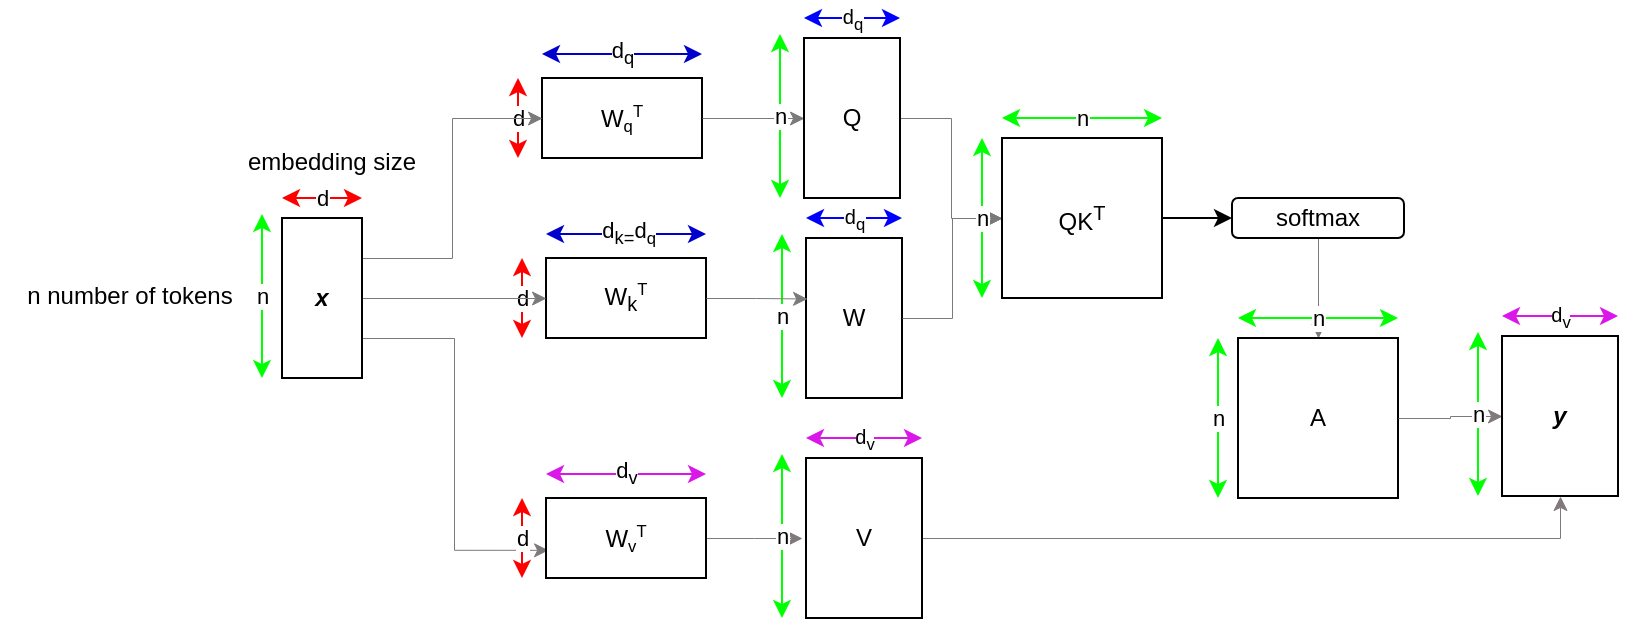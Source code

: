 <mxfile version="21.5.0" type="github">
  <diagram name="Page-1" id="GQbP6cccIJMyzw-mxkib">
    <mxGraphModel dx="934" dy="588" grid="1" gridSize="10" guides="1" tooltips="1" connect="1" arrows="1" fold="1" page="1" pageScale="1" pageWidth="850" pageHeight="1100" math="0" shadow="0">
      <root>
        <mxCell id="0" />
        <mxCell id="1" parent="0" />
        <mxCell id="4rOQTjdM369AcTlNEwz9-7" value="" style="group" vertex="1" connectable="0" parent="1">
          <mxGeometry x="278" y="118" width="92" height="52" as="geometry" />
        </mxCell>
        <mxCell id="4rOQTjdM369AcTlNEwz9-9" value="d&lt;sub&gt;q&lt;/sub&gt;" style="endArrow=classic;startArrow=classic;html=1;rounded=0;strokeColor=#0000CC;" edge="1" parent="4rOQTjdM369AcTlNEwz9-7">
          <mxGeometry width="50" height="50" relative="1" as="geometry">
            <mxPoint x="12" as="sourcePoint" />
            <mxPoint x="92" as="targetPoint" />
          </mxGeometry>
        </mxCell>
        <mxCell id="4rOQTjdM369AcTlNEwz9-10" value="d" style="endArrow=classic;startArrow=classic;html=1;rounded=0;strokeColor=#ff0000;" edge="1" parent="4rOQTjdM369AcTlNEwz9-7">
          <mxGeometry width="50" height="50" relative="1" as="geometry">
            <mxPoint y="52" as="sourcePoint" />
            <mxPoint y="12" as="targetPoint" />
          </mxGeometry>
        </mxCell>
        <mxCell id="4rOQTjdM369AcTlNEwz9-8" value="W&lt;span style=&quot;font-size: 10px;&quot;&gt;&lt;sub&gt;q&lt;/sub&gt;&lt;sup&gt;T&lt;/sup&gt;&lt;/span&gt;" style="whiteSpace=wrap;html=1;" vertex="1" parent="4rOQTjdM369AcTlNEwz9-7">
          <mxGeometry x="12" y="12" width="80" height="40" as="geometry" />
        </mxCell>
        <mxCell id="4rOQTjdM369AcTlNEwz9-18" value="" style="group" vertex="1" connectable="0" parent="1">
          <mxGeometry x="280" y="208" width="92" height="52" as="geometry" />
        </mxCell>
        <mxCell id="4rOQTjdM369AcTlNEwz9-2" value="d&lt;sub&gt;k=&lt;/sub&gt;d&lt;font size=&quot;1&quot;&gt;&lt;sub&gt;q&lt;/sub&gt;&lt;/font&gt;" style="endArrow=classic;startArrow=classic;html=1;rounded=0;strokeColor=#0000CC;align=right;" edge="1" parent="4rOQTjdM369AcTlNEwz9-18">
          <mxGeometry width="50" height="50" relative="1" as="geometry">
            <mxPoint x="12" as="sourcePoint" />
            <mxPoint x="92" as="targetPoint" />
            <Array as="points">
              <mxPoint x="80" />
              <mxPoint x="40" />
              <mxPoint x="70" />
            </Array>
          </mxGeometry>
        </mxCell>
        <mxCell id="4rOQTjdM369AcTlNEwz9-5" value="d" style="endArrow=classic;startArrow=classic;html=1;rounded=0;strokeColor=#ff0000;" edge="1" parent="4rOQTjdM369AcTlNEwz9-18">
          <mxGeometry width="50" height="50" relative="1" as="geometry">
            <mxPoint y="52" as="sourcePoint" />
            <mxPoint y="12" as="targetPoint" />
          </mxGeometry>
        </mxCell>
        <mxCell id="4rOQTjdM369AcTlNEwz9-1" value="W&lt;sub&gt;k&lt;/sub&gt;&lt;span style=&quot;font-size: 10px;&quot;&gt;&lt;sup&gt;T&lt;/sup&gt;&lt;/span&gt;" style="whiteSpace=wrap;html=1;" vertex="1" parent="4rOQTjdM369AcTlNEwz9-18">
          <mxGeometry x="12" y="12" width="80" height="40" as="geometry" />
        </mxCell>
        <mxCell id="4rOQTjdM369AcTlNEwz9-23" style="edgeStyle=orthogonalEdgeStyle;rounded=0;orthogonalLoop=1;jettySize=auto;html=1;exitX=1;exitY=0.25;exitDx=0;exitDy=0;entryX=0;entryY=0.5;entryDx=0;entryDy=0;strokeWidth=0.5;strokeColor=#7c7979;" edge="1" parent="1" source="4rOQTjdM369AcTlNEwz9-19" target="4rOQTjdM369AcTlNEwz9-8">
          <mxGeometry relative="1" as="geometry" />
        </mxCell>
        <mxCell id="4rOQTjdM369AcTlNEwz9-24" style="edgeStyle=orthogonalEdgeStyle;rounded=0;orthogonalLoop=1;jettySize=auto;html=1;exitX=1;exitY=0.5;exitDx=0;exitDy=0;entryX=0;entryY=0.5;entryDx=0;entryDy=0;strokeWidth=0.5;strokeColor=#7c7979;" edge="1" parent="1" source="4rOQTjdM369AcTlNEwz9-19" target="4rOQTjdM369AcTlNEwz9-1">
          <mxGeometry relative="1" as="geometry" />
        </mxCell>
        <mxCell id="4rOQTjdM369AcTlNEwz9-25" style="edgeStyle=orthogonalEdgeStyle;rounded=0;orthogonalLoop=1;jettySize=auto;html=1;exitX=1;exitY=0.75;exitDx=0;exitDy=0;entryX=0.013;entryY=0.648;entryDx=0;entryDy=0;strokeWidth=0.5;strokeColor=#7c7979;entryPerimeter=0;" edge="1" parent="1" source="4rOQTjdM369AcTlNEwz9-19" target="4rOQTjdM369AcTlNEwz9-12">
          <mxGeometry relative="1" as="geometry">
            <mxPoint x="210" y="230" as="sourcePoint" />
            <mxPoint x="300" y="160" as="targetPoint" />
          </mxGeometry>
        </mxCell>
        <mxCell id="4rOQTjdM369AcTlNEwz9-27" value="" style="group" vertex="1" connectable="0" parent="1">
          <mxGeometry x="150" y="190" width="50" height="90" as="geometry" />
        </mxCell>
        <mxCell id="4rOQTjdM369AcTlNEwz9-19" value="&lt;i&gt;&lt;b&gt;x&lt;/b&gt;&lt;/i&gt;" style="rounded=0;whiteSpace=wrap;html=1;" vertex="1" parent="4rOQTjdM369AcTlNEwz9-27">
          <mxGeometry x="10" y="10" width="40" height="80" as="geometry" />
        </mxCell>
        <mxCell id="4rOQTjdM369AcTlNEwz9-20" value="d" style="endArrow=classic;startArrow=classic;html=1;rounded=0;strokeColor=#ff0000;" edge="1" parent="4rOQTjdM369AcTlNEwz9-27">
          <mxGeometry width="50" height="50" relative="1" as="geometry">
            <mxPoint x="10" as="sourcePoint" />
            <mxPoint x="50" as="targetPoint" />
          </mxGeometry>
        </mxCell>
        <mxCell id="4rOQTjdM369AcTlNEwz9-21" value="n" style="endArrow=classic;startArrow=classic;html=1;rounded=0;strokeColor=#00ff00;" edge="1" parent="4rOQTjdM369AcTlNEwz9-27">
          <mxGeometry width="50" height="50" relative="1" as="geometry">
            <mxPoint y="90" as="sourcePoint" />
            <mxPoint y="8" as="targetPoint" />
          </mxGeometry>
        </mxCell>
        <mxCell id="4rOQTjdM369AcTlNEwz9-32" style="edgeStyle=orthogonalEdgeStyle;rounded=0;orthogonalLoop=1;jettySize=auto;html=1;exitX=1;exitY=0.5;exitDx=0;exitDy=0;entryX=0;entryY=0.5;entryDx=0;entryDy=0;strokeColor=#7c7979;strokeWidth=0.5;" edge="1" parent="1" source="4rOQTjdM369AcTlNEwz9-8" target="4rOQTjdM369AcTlNEwz9-29">
          <mxGeometry relative="1" as="geometry" />
        </mxCell>
        <mxCell id="4rOQTjdM369AcTlNEwz9-33" value="" style="group" vertex="1" connectable="0" parent="1">
          <mxGeometry x="410" y="200" width="60" height="90" as="geometry" />
        </mxCell>
        <mxCell id="4rOQTjdM369AcTlNEwz9-34" value="W" style="rounded=0;whiteSpace=wrap;html=1;" vertex="1" parent="4rOQTjdM369AcTlNEwz9-33">
          <mxGeometry x="12" y="10" width="48" height="80" as="geometry" />
        </mxCell>
        <mxCell id="4rOQTjdM369AcTlNEwz9-35" value="&lt;font size=&quot;1&quot;&gt;d&lt;sub&gt;q&lt;/sub&gt;&lt;/font&gt;" style="endArrow=classic;startArrow=classic;html=1;rounded=0;strokeColor=#0000ff;" edge="1" parent="4rOQTjdM369AcTlNEwz9-33">
          <mxGeometry width="50" height="50" relative="1" as="geometry">
            <mxPoint x="12" as="sourcePoint" />
            <mxPoint x="60" as="targetPoint" />
          </mxGeometry>
        </mxCell>
        <mxCell id="4rOQTjdM369AcTlNEwz9-36" value="n" style="endArrow=classic;startArrow=classic;html=1;rounded=0;strokeColor=#00ff00;" edge="1" parent="4rOQTjdM369AcTlNEwz9-33">
          <mxGeometry width="50" height="50" relative="1" as="geometry">
            <mxPoint y="90" as="sourcePoint" />
            <mxPoint y="8" as="targetPoint" />
          </mxGeometry>
        </mxCell>
        <mxCell id="4rOQTjdM369AcTlNEwz9-37" style="edgeStyle=orthogonalEdgeStyle;rounded=0;orthogonalLoop=1;jettySize=auto;html=1;strokeColor=#7c7979;strokeWidth=0.5;entryX=0.011;entryY=0.378;entryDx=0;entryDy=0;entryPerimeter=0;exitX=1;exitY=0.5;exitDx=0;exitDy=0;" edge="1" parent="1" source="4rOQTjdM369AcTlNEwz9-1" target="4rOQTjdM369AcTlNEwz9-34">
          <mxGeometry relative="1" as="geometry">
            <mxPoint x="370" y="240" as="sourcePoint" />
            <mxPoint x="420" y="240" as="targetPoint" />
          </mxGeometry>
        </mxCell>
        <mxCell id="4rOQTjdM369AcTlNEwz9-58" value="" style="edgeStyle=orthogonalEdgeStyle;rounded=0;orthogonalLoop=1;jettySize=auto;html=1;strokeWidth=0.5;strokeColor=#817979;" edge="1" parent="1" source="4rOQTjdM369AcTlNEwz9-42" target="4rOQTjdM369AcTlNEwz9-55">
          <mxGeometry relative="1" as="geometry" />
        </mxCell>
        <mxCell id="4rOQTjdM369AcTlNEwz9-42" value="softmax" style="rounded=1;whiteSpace=wrap;html=1;" vertex="1" parent="1">
          <mxGeometry x="635" y="190" width="86" height="20" as="geometry" />
        </mxCell>
        <mxCell id="4rOQTjdM369AcTlNEwz9-48" style="edgeStyle=orthogonalEdgeStyle;rounded=0;orthogonalLoop=1;jettySize=auto;html=1;exitX=1;exitY=0.5;exitDx=0;exitDy=0;strokeWidth=0.5;strokeColor=#7c7979;" edge="1" parent="1" source="4rOQTjdM369AcTlNEwz9-29" target="4rOQTjdM369AcTlNEwz9-43">
          <mxGeometry relative="1" as="geometry" />
        </mxCell>
        <mxCell id="4rOQTjdM369AcTlNEwz9-49" style="edgeStyle=orthogonalEdgeStyle;rounded=0;orthogonalLoop=1;jettySize=auto;html=1;exitX=1;exitY=0.5;exitDx=0;exitDy=0;strokeWidth=0.5;strokeColor=#7c7979;" edge="1" parent="1" source="4rOQTjdM369AcTlNEwz9-34" target="4rOQTjdM369AcTlNEwz9-43">
          <mxGeometry relative="1" as="geometry" />
        </mxCell>
        <mxCell id="4rOQTjdM369AcTlNEwz9-52" value="" style="endArrow=classic;html=1;rounded=0;exitX=1;exitY=0.5;exitDx=0;exitDy=0;entryX=0;entryY=0.5;entryDx=0;entryDy=0;" edge="1" parent="1" source="4rOQTjdM369AcTlNEwz9-43" target="4rOQTjdM369AcTlNEwz9-42">
          <mxGeometry width="50" height="50" relative="1" as="geometry">
            <mxPoint x="480" y="360" as="sourcePoint" />
            <mxPoint x="530" y="310" as="targetPoint" />
          </mxGeometry>
        </mxCell>
        <mxCell id="4rOQTjdM369AcTlNEwz9-54" value="" style="group" vertex="1" connectable="0" parent="1">
          <mxGeometry x="628" y="250" width="90" height="90" as="geometry" />
        </mxCell>
        <mxCell id="4rOQTjdM369AcTlNEwz9-55" value="A" style="whiteSpace=wrap;html=1;aspect=fixed;" vertex="1" parent="4rOQTjdM369AcTlNEwz9-54">
          <mxGeometry x="10" y="10" width="80" height="80" as="geometry" />
        </mxCell>
        <mxCell id="4rOQTjdM369AcTlNEwz9-56" value="n" style="endArrow=classic;startArrow=classic;html=1;rounded=0;strokeColor=#00ff00;" edge="1" parent="4rOQTjdM369AcTlNEwz9-54">
          <mxGeometry width="50" height="50" relative="1" as="geometry">
            <mxPoint x="10" as="sourcePoint" />
            <mxPoint x="90" as="targetPoint" />
          </mxGeometry>
        </mxCell>
        <mxCell id="4rOQTjdM369AcTlNEwz9-57" value="n" style="endArrow=classic;startArrow=classic;html=1;rounded=0;strokeColor=#00ff00;" edge="1" parent="4rOQTjdM369AcTlNEwz9-54">
          <mxGeometry width="50" height="50" relative="1" as="geometry">
            <mxPoint y="90" as="sourcePoint" />
            <mxPoint y="10" as="targetPoint" />
          </mxGeometry>
        </mxCell>
        <mxCell id="4rOQTjdM369AcTlNEwz9-60" value="" style="edgeStyle=orthogonalEdgeStyle;rounded=0;orthogonalLoop=1;jettySize=auto;html=1;strokeWidth=0.5;strokeColor=#817979;exitX=1;exitY=0.5;exitDx=0;exitDy=0;" edge="1" parent="1" source="4rOQTjdM369AcTlNEwz9-12">
          <mxGeometry relative="1" as="geometry">
            <mxPoint x="687" y="220" as="sourcePoint" />
            <mxPoint x="420" y="360" as="targetPoint" />
          </mxGeometry>
        </mxCell>
        <mxCell id="4rOQTjdM369AcTlNEwz9-66" value="" style="edgeStyle=orthogonalEdgeStyle;rounded=0;orthogonalLoop=1;jettySize=auto;html=1;strokeWidth=0.5;strokeColor=#817979;exitX=1;exitY=0.5;exitDx=0;exitDy=0;entryX=0;entryY=0.5;entryDx=0;entryDy=0;" edge="1" parent="1" source="4rOQTjdM369AcTlNEwz9-55" target="4rOQTjdM369AcTlNEwz9-63">
          <mxGeometry relative="1" as="geometry">
            <mxPoint x="383" y="370" as="sourcePoint" />
            <mxPoint x="431" y="370" as="targetPoint" />
          </mxGeometry>
        </mxCell>
        <mxCell id="4rOQTjdM369AcTlNEwz9-67" style="edgeStyle=orthogonalEdgeStyle;rounded=0;orthogonalLoop=1;jettySize=auto;html=1;exitX=1;exitY=0.5;exitDx=0;exitDy=0;entryX=0.5;entryY=1;entryDx=0;entryDy=0;strokeWidth=0.5;strokeColor=#817979;" edge="1" parent="1" source="4rOQTjdM369AcTlNEwz9-39" target="4rOQTjdM369AcTlNEwz9-63">
          <mxGeometry relative="1" as="geometry" />
        </mxCell>
        <mxCell id="4rOQTjdM369AcTlNEwz9-39" value="V" style="rounded=0;whiteSpace=wrap;html=1;" vertex="1" parent="1">
          <mxGeometry x="422" y="320" width="58" height="80" as="geometry" />
        </mxCell>
        <mxCell id="4rOQTjdM369AcTlNEwz9-40" value="&lt;font size=&quot;1&quot;&gt;d&lt;sub&gt;v&lt;/sub&gt;&lt;/font&gt;" style="endArrow=classic;startArrow=classic;html=1;rounded=0;strokeColor=#da17e8;" edge="1" parent="1">
          <mxGeometry width="50" height="50" relative="1" as="geometry">
            <mxPoint x="422" y="310" as="sourcePoint" />
            <mxPoint x="480" y="310" as="targetPoint" />
          </mxGeometry>
        </mxCell>
        <mxCell id="4rOQTjdM369AcTlNEwz9-41" value="n" style="endArrow=classic;startArrow=classic;html=1;rounded=0;strokeColor=#00ff00;" edge="1" parent="1">
          <mxGeometry width="50" height="50" relative="1" as="geometry">
            <mxPoint x="410" y="400" as="sourcePoint" />
            <mxPoint x="410" y="318" as="targetPoint" />
          </mxGeometry>
        </mxCell>
        <mxCell id="4rOQTjdM369AcTlNEwz9-28" value="" style="group" vertex="1" connectable="0" parent="1">
          <mxGeometry x="409" y="100" width="60" height="90" as="geometry" />
        </mxCell>
        <mxCell id="4rOQTjdM369AcTlNEwz9-30" value="&lt;font size=&quot;1&quot;&gt;d&lt;sub&gt;q&lt;/sub&gt;&lt;/font&gt;" style="endArrow=classic;startArrow=classic;html=1;rounded=0;strokeColor=#0000ff;" edge="1" parent="4rOQTjdM369AcTlNEwz9-28">
          <mxGeometry width="50" height="50" relative="1" as="geometry">
            <mxPoint x="12" as="sourcePoint" />
            <mxPoint x="60" as="targetPoint" />
          </mxGeometry>
        </mxCell>
        <mxCell id="4rOQTjdM369AcTlNEwz9-29" value="Q" style="rounded=0;whiteSpace=wrap;html=1;" vertex="1" parent="4rOQTjdM369AcTlNEwz9-28">
          <mxGeometry x="12" y="10" width="48" height="80" as="geometry" />
        </mxCell>
        <mxCell id="4rOQTjdM369AcTlNEwz9-31" value="n" style="endArrow=classic;startArrow=classic;html=1;rounded=0;strokeColor=#00ff00;" edge="1" parent="4rOQTjdM369AcTlNEwz9-28">
          <mxGeometry width="50" height="50" relative="1" as="geometry">
            <mxPoint y="90" as="sourcePoint" />
            <mxPoint y="8" as="targetPoint" />
          </mxGeometry>
        </mxCell>
        <mxCell id="4rOQTjdM369AcTlNEwz9-69" value="" style="group" vertex="1" connectable="0" parent="1">
          <mxGeometry x="510" y="150" width="90" height="90" as="geometry" />
        </mxCell>
        <mxCell id="4rOQTjdM369AcTlNEwz9-43" value="QK&lt;sup&gt;T&lt;/sup&gt;" style="whiteSpace=wrap;html=1;aspect=fixed;" vertex="1" parent="4rOQTjdM369AcTlNEwz9-69">
          <mxGeometry x="10" y="10" width="80" height="80" as="geometry" />
        </mxCell>
        <mxCell id="4rOQTjdM369AcTlNEwz9-44" value="n" style="endArrow=classic;startArrow=classic;html=1;rounded=0;strokeColor=#00ff00;" edge="1" parent="4rOQTjdM369AcTlNEwz9-69">
          <mxGeometry width="50" height="50" relative="1" as="geometry">
            <mxPoint x="10" as="sourcePoint" />
            <mxPoint x="90" as="targetPoint" />
          </mxGeometry>
        </mxCell>
        <mxCell id="4rOQTjdM369AcTlNEwz9-47" value="n" style="endArrow=classic;startArrow=classic;html=1;rounded=0;strokeColor=#00ff00;" edge="1" parent="4rOQTjdM369AcTlNEwz9-69">
          <mxGeometry width="50" height="50" relative="1" as="geometry">
            <mxPoint y="90" as="sourcePoint" />
            <mxPoint y="10" as="targetPoint" />
          </mxGeometry>
        </mxCell>
        <mxCell id="4rOQTjdM369AcTlNEwz9-13" value="d&lt;sub&gt;v&lt;/sub&gt;" style="endArrow=classic;startArrow=classic;html=1;rounded=0;strokeColor=#da17e8;" edge="1" parent="1">
          <mxGeometry width="50" height="50" relative="1" as="geometry">
            <mxPoint x="292" y="328" as="sourcePoint" />
            <mxPoint x="372" y="328" as="targetPoint" />
          </mxGeometry>
        </mxCell>
        <mxCell id="4rOQTjdM369AcTlNEwz9-14" value="d" style="endArrow=classic;startArrow=classic;html=1;rounded=0;strokeColor=#ff0000;" edge="1" parent="1">
          <mxGeometry width="50" height="50" relative="1" as="geometry">
            <mxPoint x="280" y="380" as="sourcePoint" />
            <mxPoint x="280" y="340" as="targetPoint" />
          </mxGeometry>
        </mxCell>
        <mxCell id="4rOQTjdM369AcTlNEwz9-12" value="W&lt;span style=&quot;font-size: 10px;&quot;&gt;&lt;sub&gt;v&lt;/sub&gt;&lt;sup&gt;T&lt;/sup&gt;&lt;/span&gt;" style="whiteSpace=wrap;html=1;" vertex="1" parent="1">
          <mxGeometry x="292" y="340" width="80" height="40" as="geometry" />
        </mxCell>
        <mxCell id="4rOQTjdM369AcTlNEwz9-70" value="" style="group" vertex="1" connectable="0" parent="1">
          <mxGeometry x="758" y="249" width="70" height="90" as="geometry" />
        </mxCell>
        <mxCell id="4rOQTjdM369AcTlNEwz9-64" value="&lt;font size=&quot;1&quot;&gt;d&lt;sub&gt;v&lt;/sub&gt;&lt;/font&gt;" style="endArrow=classic;startArrow=classic;html=1;rounded=0;strokeColor=#da17e8;" edge="1" parent="4rOQTjdM369AcTlNEwz9-70">
          <mxGeometry width="50" height="50" relative="1" as="geometry">
            <mxPoint x="12" as="sourcePoint" />
            <mxPoint x="70" as="targetPoint" />
            <Array as="points">
              <mxPoint x="33" />
            </Array>
          </mxGeometry>
        </mxCell>
        <mxCell id="4rOQTjdM369AcTlNEwz9-65" value="n" style="endArrow=classic;startArrow=classic;html=1;rounded=0;strokeColor=#00ff00;" edge="1" parent="4rOQTjdM369AcTlNEwz9-70">
          <mxGeometry width="50" height="50" relative="1" as="geometry">
            <mxPoint y="90" as="sourcePoint" />
            <mxPoint y="8" as="targetPoint" />
          </mxGeometry>
        </mxCell>
        <mxCell id="4rOQTjdM369AcTlNEwz9-63" value="&lt;b&gt;&lt;i&gt;y&lt;/i&gt;&lt;/b&gt;" style="rounded=0;whiteSpace=wrap;html=1;" vertex="1" parent="4rOQTjdM369AcTlNEwz9-70">
          <mxGeometry x="12" y="10" width="58" height="80" as="geometry" />
        </mxCell>
        <mxCell id="4rOQTjdM369AcTlNEwz9-71" value="&lt;font style=&quot;font-size: 12px;&quot;&gt;n number of tokens&lt;/font&gt;" style="text;strokeColor=none;align=center;fillColor=none;html=1;verticalAlign=middle;whiteSpace=wrap;rounded=0;" vertex="1" parent="1">
          <mxGeometry x="19" y="224" width="130" height="30" as="geometry" />
        </mxCell>
        <mxCell id="4rOQTjdM369AcTlNEwz9-72" value="&lt;font style=&quot;font-size: 12px;&quot;&gt;embedding size&lt;/font&gt;" style="text;strokeColor=none;align=center;fillColor=none;html=1;verticalAlign=middle;whiteSpace=wrap;rounded=0;" vertex="1" parent="1">
          <mxGeometry x="120" y="157" width="130" height="30" as="geometry" />
        </mxCell>
      </root>
    </mxGraphModel>
  </diagram>
</mxfile>
